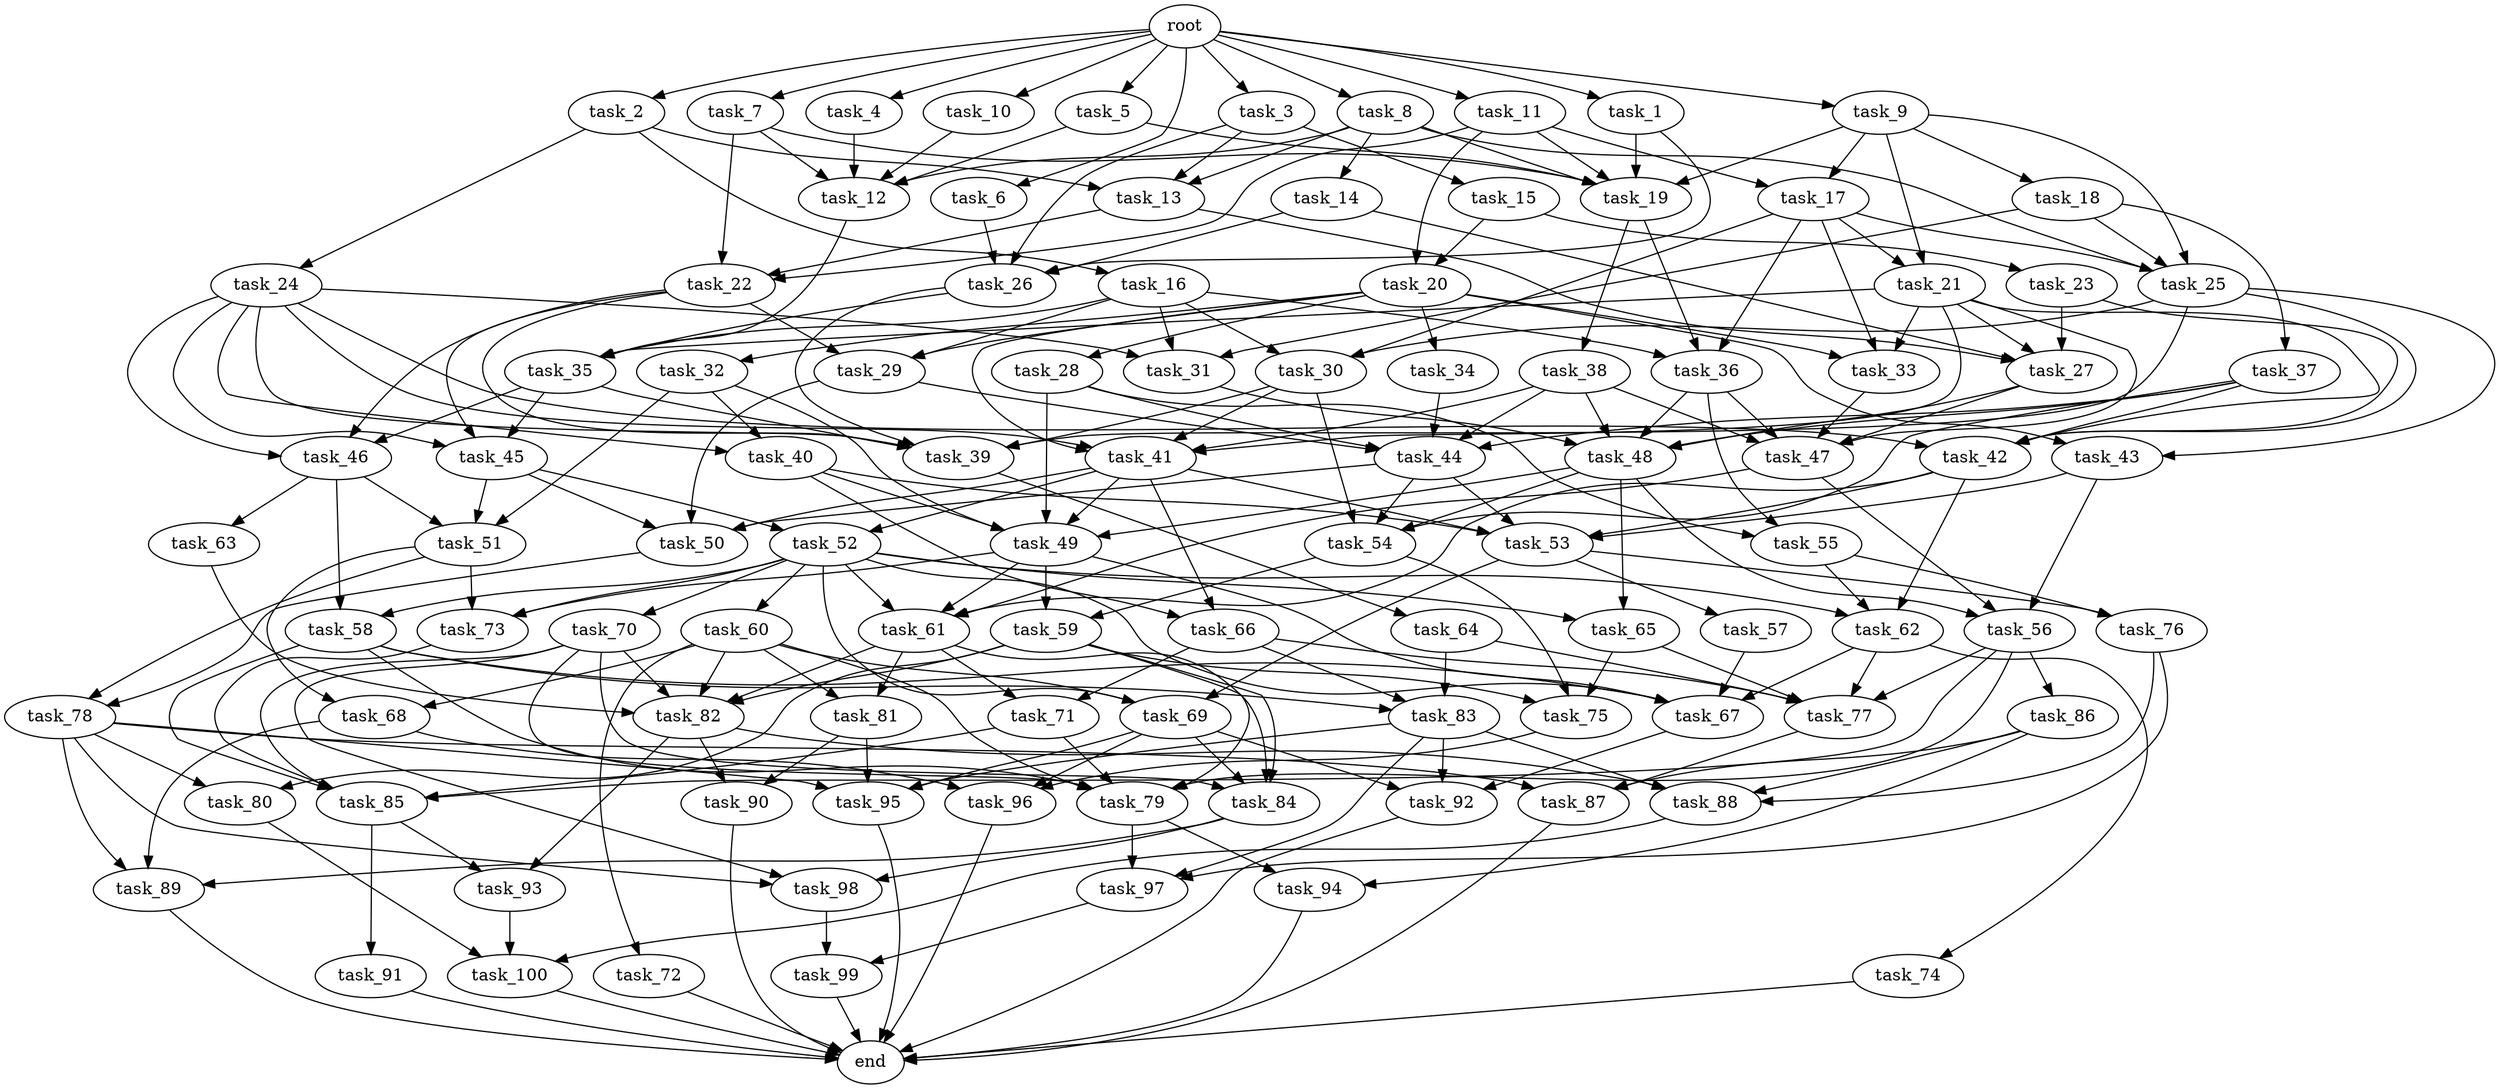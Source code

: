 digraph G {
  task_68 [size="4.716231e+11"];
  task_92 [size="1.109307e+11"];
  task_59 [size="6.479155e+11"];
  task_35 [size="8.205463e+11"];
  task_28 [size="7.579434e+11"];
  task_44 [size="8.255177e+11"];
  task_36 [size="6.363430e+10"];
  task_24 [size="8.342768e+11"];
  task_55 [size="4.438700e+11"];
  task_47 [size="5.113703e+11"];
  task_94 [size="4.214353e+11"];
  task_88 [size="7.735687e+11"];
  task_22 [size="4.112454e+11"];
  task_38 [size="1.335125e+11"];
  task_2 [size="3.644786e+11"];
  task_65 [size="7.959898e+11"];
  task_63 [size="7.104445e+10"];
  task_53 [size="9.616468e+11"];
  task_26 [size="1.251203e+11"];
  root [size="0.000000e+00"];
  task_85 [size="4.761985e+11"];
  task_66 [size="8.230651e+11"];
  task_9 [size="6.017763e+11"];
  task_41 [size="7.593870e+11"];
  task_4 [size="3.483969e+11"];
  task_19 [size="2.307274e+10"];
  task_50 [size="8.088657e+11"];
  task_48 [size="1.923412e+11"];
  task_31 [size="4.669582e+11"];
  task_77 [size="3.016989e+11"];
  task_74 [size="6.156938e+11"];
  task_46 [size="2.119800e+11"];
  task_37 [size="2.422927e+11"];
  task_73 [size="4.082807e+11"];
  task_49 [size="3.949906e+11"];
  task_79 [size="7.212478e+11"];
  task_71 [size="5.625613e+11"];
  task_23 [size="7.498019e+11"];
  task_42 [size="4.012492e+11"];
  task_25 [size="2.827916e+11"];
  task_96 [size="7.944666e+11"];
  task_18 [size="4.325767e+11"];
  task_1 [size="3.145897e+09"];
  task_89 [size="2.769380e+11"];
  task_10 [size="2.243068e+11"];
  task_6 [size="5.039096e+11"];
  task_67 [size="6.087094e+11"];
  task_58 [size="4.895777e+11"];
  task_98 [size="1.930759e+11"];
  task_83 [size="5.818367e+11"];
  task_30 [size="7.456005e+11"];
  task_99 [size="7.150643e+11"];
  task_76 [size="6.874784e+11"];
  task_29 [size="5.878818e+11"];
  task_62 [size="5.922268e+11"];
  task_81 [size="6.286240e+10"];
  task_14 [size="5.306589e+11"];
  task_45 [size="9.538602e+11"];
  task_12 [size="5.393712e+11"];
  task_75 [size="8.926270e+11"];
  task_13 [size="4.919460e+11"];
  task_52 [size="2.917244e+11"];
  task_15 [size="4.268777e+11"];
  task_84 [size="4.370535e+11"];
  task_97 [size="5.818426e+11"];
  task_93 [size="8.972789e+10"];
  task_16 [size="9.622369e+11"];
  task_43 [size="6.698043e+11"];
  task_17 [size="6.701182e+11"];
  task_60 [size="9.721585e+11"];
  task_91 [size="7.359164e+10"];
  task_27 [size="6.707350e+11"];
  end [size="0.000000e+00"];
  task_34 [size="9.231185e+11"];
  task_57 [size="5.742027e+11"];
  task_3 [size="9.630919e+11"];
  task_39 [size="1.228595e+10"];
  task_56 [size="4.970209e+11"];
  task_21 [size="8.148307e+11"];
  task_90 [size="8.307884e+11"];
  task_32 [size="5.380107e+11"];
  task_20 [size="1.227551e+10"];
  task_64 [size="9.598129e+11"];
  task_7 [size="9.326763e+11"];
  task_8 [size="6.450339e+11"];
  task_51 [size="5.167581e+11"];
  task_86 [size="8.027482e+11"];
  task_72 [size="8.683688e+11"];
  task_40 [size="5.943809e+11"];
  task_80 [size="6.829434e+11"];
  task_82 [size="7.046470e+11"];
  task_5 [size="2.999893e+11"];
  task_78 [size="5.053082e+11"];
  task_95 [size="2.321547e+11"];
  task_87 [size="1.209099e+10"];
  task_61 [size="8.599632e+11"];
  task_70 [size="6.570808e+11"];
  task_54 [size="1.543122e+11"];
  task_11 [size="2.982821e+11"];
  task_100 [size="5.921527e+11"];
  task_69 [size="7.585468e+11"];
  task_33 [size="5.048853e+11"];

  task_68 -> task_89 [size="9.231267e+07"];
  task_68 -> task_96 [size="2.648222e+08"];
  task_92 -> end [size="1.000000e-12"];
  task_59 -> task_79 [size="1.202080e+08"];
  task_59 -> task_82 [size="1.409294e+08"];
  task_59 -> task_75 [size="2.975423e+08"];
  task_59 -> task_84 [size="1.092634e+08"];
  task_59 -> task_80 [size="3.414717e+08"];
  task_35 -> task_45 [size="3.179534e+08"];
  task_35 -> task_39 [size="2.047659e+06"];
  task_35 -> task_46 [size="7.066001e+07"];
  task_28 -> task_44 [size="1.651035e+08"];
  task_28 -> task_49 [size="7.899812e+07"];
  task_28 -> task_55 [size="2.219350e+08"];
  task_44 -> task_54 [size="3.857806e+07"];
  task_44 -> task_50 [size="2.022164e+08"];
  task_44 -> task_53 [size="1.923294e+08"];
  task_36 -> task_48 [size="3.846825e+07"];
  task_36 -> task_55 [size="2.219350e+08"];
  task_36 -> task_47 [size="1.022741e+08"];
  task_24 -> task_39 [size="2.047659e+06"];
  task_24 -> task_40 [size="2.971905e+08"];
  task_24 -> task_41 [size="1.518774e+08"];
  task_24 -> task_45 [size="3.179534e+08"];
  task_24 -> task_31 [size="1.556527e+08"];
  task_24 -> task_46 [size="7.066001e+07"];
  task_24 -> task_42 [size="8.024984e+07"];
  task_55 -> task_62 [size="1.974089e+08"];
  task_55 -> task_76 [size="3.437392e+08"];
  task_47 -> task_56 [size="1.656736e+08"];
  task_47 -> task_61 [size="2.149908e+08"];
  task_94 -> end [size="1.000000e-12"];
  task_88 -> task_100 [size="1.973842e+08"];
  task_22 -> task_45 [size="3.179534e+08"];
  task_22 -> task_39 [size="2.047659e+06"];
  task_22 -> task_46 [size="7.066001e+07"];
  task_22 -> task_29 [size="1.959606e+08"];
  task_38 -> task_44 [size="1.651035e+08"];
  task_38 -> task_48 [size="3.846825e+07"];
  task_38 -> task_47 [size="1.022741e+08"];
  task_38 -> task_41 [size="1.518774e+08"];
  task_2 -> task_13 [size="1.639820e+08"];
  task_2 -> task_24 [size="8.342768e+08"];
  task_2 -> task_16 [size="9.622369e+08"];
  task_65 -> task_77 [size="6.033978e+07"];
  task_65 -> task_75 [size="2.975423e+08"];
  task_63 -> task_82 [size="1.409294e+08"];
  task_53 -> task_69 [size="2.528489e+08"];
  task_53 -> task_76 [size="3.437392e+08"];
  task_53 -> task_57 [size="5.742027e+08"];
  task_26 -> task_39 [size="2.047659e+06"];
  task_26 -> task_35 [size="2.051366e+08"];
  root -> task_3 [size="1.000000e-12"];
  root -> task_8 [size="1.000000e-12"];
  root -> task_9 [size="1.000000e-12"];
  root -> task_2 [size="1.000000e-12"];
  root -> task_7 [size="1.000000e-12"];
  root -> task_1 [size="1.000000e-12"];
  root -> task_4 [size="1.000000e-12"];
  root -> task_10 [size="1.000000e-12"];
  root -> task_6 [size="1.000000e-12"];
  root -> task_11 [size="1.000000e-12"];
  root -> task_5 [size="1.000000e-12"];
  task_85 -> task_91 [size="7.359164e+07"];
  task_85 -> task_93 [size="4.486395e+07"];
  task_66 -> task_77 [size="6.033978e+07"];
  task_66 -> task_71 [size="2.812807e+08"];
  task_66 -> task_83 [size="1.939456e+08"];
  task_9 -> task_17 [size="3.350591e+08"];
  task_9 -> task_25 [size="7.069790e+07"];
  task_9 -> task_21 [size="4.074153e+08"];
  task_9 -> task_19 [size="3.845456e+06"];
  task_9 -> task_18 [size="4.325767e+08"];
  task_41 -> task_49 [size="7.899812e+07"];
  task_41 -> task_52 [size="1.458622e+08"];
  task_41 -> task_66 [size="4.115326e+08"];
  task_41 -> task_50 [size="2.022164e+08"];
  task_41 -> task_53 [size="1.923294e+08"];
  task_4 -> task_12 [size="1.078742e+08"];
  task_19 -> task_38 [size="1.335125e+08"];
  task_19 -> task_36 [size="2.121143e+07"];
  task_50 -> task_78 [size="2.526541e+08"];
  task_48 -> task_49 [size="7.899812e+07"];
  task_48 -> task_56 [size="1.656736e+08"];
  task_48 -> task_65 [size="3.979949e+08"];
  task_48 -> task_54 [size="3.857806e+07"];
  task_31 -> task_48 [size="3.846825e+07"];
  task_77 -> task_87 [size="4.030329e+06"];
  task_74 -> end [size="1.000000e-12"];
  task_46 -> task_51 [size="1.722527e+08"];
  task_46 -> task_58 [size="2.447889e+08"];
  task_46 -> task_63 [size="7.104445e+07"];
  task_37 -> task_44 [size="1.651035e+08"];
  task_37 -> task_48 [size="3.846825e+07"];
  task_37 -> task_42 [size="8.024984e+07"];
  task_37 -> task_54 [size="3.857806e+07"];
  task_73 -> task_85 [size="9.523969e+07"];
  task_49 -> task_59 [size="3.239577e+08"];
  task_49 -> task_61 [size="2.149908e+08"];
  task_49 -> task_67 [size="1.217419e+08"];
  task_49 -> task_73 [size="1.360936e+08"];
  task_79 -> task_97 [size="1.939475e+08"];
  task_79 -> task_94 [size="2.107176e+08"];
  task_71 -> task_79 [size="1.202080e+08"];
  task_71 -> task_85 [size="9.523969e+07"];
  task_23 -> task_27 [size="1.676838e+08"];
  task_23 -> task_42 [size="8.024984e+07"];
  task_42 -> task_62 [size="1.974089e+08"];
  task_42 -> task_61 [size="2.149908e+08"];
  task_42 -> task_53 [size="1.923294e+08"];
  task_25 -> task_39 [size="2.047659e+06"];
  task_25 -> task_42 [size="8.024984e+07"];
  task_25 -> task_30 [size="2.485335e+08"];
  task_25 -> task_43 [size="3.349022e+08"];
  task_96 -> end [size="1.000000e-12"];
  task_18 -> task_25 [size="7.069790e+07"];
  task_18 -> task_37 [size="2.422927e+08"];
  task_18 -> task_31 [size="1.556527e+08"];
  task_1 -> task_19 [size="3.845456e+06"];
  task_1 -> task_26 [size="3.128006e+07"];
  task_89 -> end [size="1.000000e-12"];
  task_10 -> task_12 [size="1.078742e+08"];
  task_6 -> task_26 [size="3.128006e+07"];
  task_67 -> task_92 [size="3.697691e+07"];
  task_58 -> task_79 [size="1.202080e+08"];
  task_58 -> task_83 [size="1.939456e+08"];
  task_58 -> task_67 [size="1.217419e+08"];
  task_58 -> task_85 [size="9.523969e+07"];
  task_98 -> task_99 [size="3.575321e+08"];
  task_83 -> task_88 [size="1.933922e+08"];
  task_83 -> task_97 [size="1.939475e+08"];
  task_83 -> task_92 [size="3.697691e+07"];
  task_83 -> task_95 [size="5.803868e+07"];
  task_30 -> task_39 [size="2.047659e+06"];
  task_30 -> task_54 [size="3.857806e+07"];
  task_30 -> task_41 [size="1.518774e+08"];
  task_99 -> end [size="1.000000e-12"];
  task_76 -> task_88 [size="1.933922e+08"];
  task_76 -> task_97 [size="1.939475e+08"];
  task_29 -> task_44 [size="1.651035e+08"];
  task_29 -> task_50 [size="2.022164e+08"];
  task_62 -> task_77 [size="6.033978e+07"];
  task_62 -> task_74 [size="6.156938e+08"];
  task_62 -> task_67 [size="1.217419e+08"];
  task_81 -> task_95 [size="5.803868e+07"];
  task_81 -> task_90 [size="4.153942e+08"];
  task_14 -> task_27 [size="1.676838e+08"];
  task_14 -> task_26 [size="3.128006e+07"];
  task_45 -> task_51 [size="1.722527e+08"];
  task_45 -> task_52 [size="1.458622e+08"];
  task_45 -> task_50 [size="2.022164e+08"];
  task_12 -> task_35 [size="2.051366e+08"];
  task_75 -> task_96 [size="2.648222e+08"];
  task_13 -> task_22 [size="1.370818e+08"];
  task_13 -> task_27 [size="1.676838e+08"];
  task_52 -> task_62 [size="1.974089e+08"];
  task_52 -> task_65 [size="3.979949e+08"];
  task_52 -> task_69 [size="2.528489e+08"];
  task_52 -> task_73 [size="1.360936e+08"];
  task_52 -> task_70 [size="6.570808e+08"];
  task_52 -> task_58 [size="2.447889e+08"];
  task_52 -> task_61 [size="2.149908e+08"];
  task_52 -> task_67 [size="1.217419e+08"];
  task_52 -> task_60 [size="9.721585e+08"];
  task_15 -> task_23 [size="7.498019e+08"];
  task_15 -> task_20 [size="6.137756e+06"];
  task_84 -> task_89 [size="9.231267e+07"];
  task_84 -> task_98 [size="6.435863e+07"];
  task_97 -> task_99 [size="3.575321e+08"];
  task_93 -> task_100 [size="1.973842e+08"];
  task_16 -> task_29 [size="1.959606e+08"];
  task_16 -> task_30 [size="2.485335e+08"];
  task_16 -> task_36 [size="2.121143e+07"];
  task_16 -> task_31 [size="1.556527e+08"];
  task_16 -> task_35 [size="2.051366e+08"];
  task_43 -> task_56 [size="1.656736e+08"];
  task_43 -> task_53 [size="1.923294e+08"];
  task_17 -> task_25 [size="7.069790e+07"];
  task_17 -> task_21 [size="4.074153e+08"];
  task_17 -> task_30 [size="2.485335e+08"];
  task_17 -> task_36 [size="2.121143e+07"];
  task_17 -> task_33 [size="1.682951e+08"];
  task_60 -> task_68 [size="2.358115e+08"];
  task_60 -> task_72 [size="8.683688e+08"];
  task_60 -> task_81 [size="3.143120e+07"];
  task_60 -> task_79 [size="1.202080e+08"];
  task_60 -> task_82 [size="1.409294e+08"];
  task_60 -> task_69 [size="2.528489e+08"];
  task_91 -> end [size="1.000000e-12"];
  task_27 -> task_48 [size="3.846825e+07"];
  task_27 -> task_47 [size="1.022741e+08"];
  task_34 -> task_44 [size="1.651035e+08"];
  task_57 -> task_67 [size="1.217419e+08"];
  task_3 -> task_15 [size="4.268777e+08"];
  task_3 -> task_13 [size="1.639820e+08"];
  task_3 -> task_26 [size="3.128006e+07"];
  task_39 -> task_64 [size="9.598129e+08"];
  task_56 -> task_77 [size="6.033978e+07"];
  task_56 -> task_79 [size="1.202080e+08"];
  task_56 -> task_86 [size="8.027482e+08"];
  task_56 -> task_85 [size="9.523969e+07"];
  task_21 -> task_47 [size="1.022741e+08"];
  task_21 -> task_41 [size="1.518774e+08"];
  task_21 -> task_35 [size="2.051366e+08"];
  task_21 -> task_27 [size="1.676838e+08"];
  task_21 -> task_42 [size="8.024984e+07"];
  task_21 -> task_33 [size="1.682951e+08"];
  task_90 -> end [size="1.000000e-12"];
  task_32 -> task_49 [size="7.899812e+07"];
  task_32 -> task_51 [size="1.722527e+08"];
  task_32 -> task_40 [size="2.971905e+08"];
  task_20 -> task_41 [size="1.518774e+08"];
  task_20 -> task_33 [size="1.682951e+08"];
  task_20 -> task_32 [size="5.380107e+08"];
  task_20 -> task_43 [size="3.349022e+08"];
  task_20 -> task_28 [size="7.579434e+08"];
  task_20 -> task_34 [size="9.231185e+08"];
  task_20 -> task_29 [size="1.959606e+08"];
  task_64 -> task_77 [size="6.033978e+07"];
  task_64 -> task_83 [size="1.939456e+08"];
  task_7 -> task_12 [size="1.078742e+08"];
  task_7 -> task_22 [size="1.370818e+08"];
  task_7 -> task_19 [size="3.845456e+06"];
  task_8 -> task_25 [size="7.069790e+07"];
  task_8 -> task_12 [size="1.078742e+08"];
  task_8 -> task_13 [size="1.639820e+08"];
  task_8 -> task_19 [size="3.845456e+06"];
  task_8 -> task_14 [size="5.306589e+08"];
  task_51 -> task_78 [size="2.526541e+08"];
  task_51 -> task_68 [size="2.358115e+08"];
  task_51 -> task_73 [size="1.360936e+08"];
  task_86 -> task_88 [size="1.933922e+08"];
  task_86 -> task_87 [size="4.030329e+06"];
  task_86 -> task_94 [size="2.107176e+08"];
  task_72 -> end [size="1.000000e-12"];
  task_40 -> task_49 [size="7.899812e+07"];
  task_40 -> task_66 [size="4.115326e+08"];
  task_40 -> task_53 [size="1.923294e+08"];
  task_80 -> task_100 [size="1.973842e+08"];
  task_82 -> task_88 [size="1.933922e+08"];
  task_82 -> task_90 [size="4.153942e+08"];
  task_82 -> task_93 [size="4.486395e+07"];
  task_5 -> task_12 [size="1.078742e+08"];
  task_5 -> task_19 [size="3.845456e+06"];
  task_78 -> task_80 [size="3.414717e+08"];
  task_78 -> task_87 [size="4.030329e+06"];
  task_78 -> task_98 [size="6.435863e+07"];
  task_78 -> task_89 [size="9.231267e+07"];
  task_78 -> task_95 [size="5.803868e+07"];
  task_95 -> end [size="1.000000e-12"];
  task_87 -> end [size="1.000000e-12"];
  task_61 -> task_82 [size="1.409294e+08"];
  task_61 -> task_84 [size="1.092634e+08"];
  task_61 -> task_71 [size="2.812807e+08"];
  task_61 -> task_81 [size="3.143120e+07"];
  task_70 -> task_85 [size="9.523969e+07"];
  task_70 -> task_79 [size="1.202080e+08"];
  task_70 -> task_82 [size="1.409294e+08"];
  task_70 -> task_84 [size="1.092634e+08"];
  task_70 -> task_98 [size="6.435863e+07"];
  task_54 -> task_59 [size="3.239577e+08"];
  task_54 -> task_75 [size="2.975423e+08"];
  task_11 -> task_17 [size="3.350591e+08"];
  task_11 -> task_22 [size="1.370818e+08"];
  task_11 -> task_19 [size="3.845456e+06"];
  task_11 -> task_20 [size="6.137756e+06"];
  task_100 -> end [size="1.000000e-12"];
  task_69 -> task_95 [size="5.803868e+07"];
  task_69 -> task_96 [size="2.648222e+08"];
  task_69 -> task_84 [size="1.092634e+08"];
  task_69 -> task_92 [size="3.697691e+07"];
  task_33 -> task_47 [size="1.022741e+08"];
}
